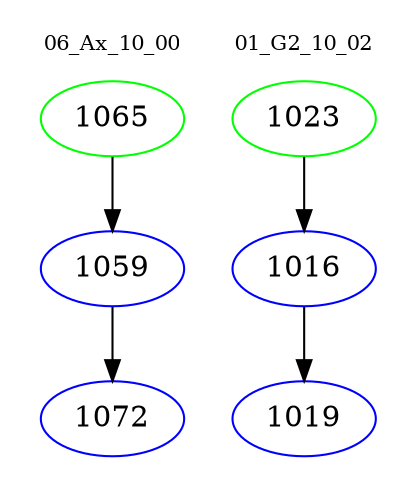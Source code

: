 digraph{
subgraph cluster_0 {
color = white
label = "06_Ax_10_00";
fontsize=10;
T0_1065 [label="1065", color="green"]
T0_1065 -> T0_1059 [color="black"]
T0_1059 [label="1059", color="blue"]
T0_1059 -> T0_1072 [color="black"]
T0_1072 [label="1072", color="blue"]
}
subgraph cluster_1 {
color = white
label = "01_G2_10_02";
fontsize=10;
T1_1023 [label="1023", color="green"]
T1_1023 -> T1_1016 [color="black"]
T1_1016 [label="1016", color="blue"]
T1_1016 -> T1_1019 [color="black"]
T1_1019 [label="1019", color="blue"]
}
}
